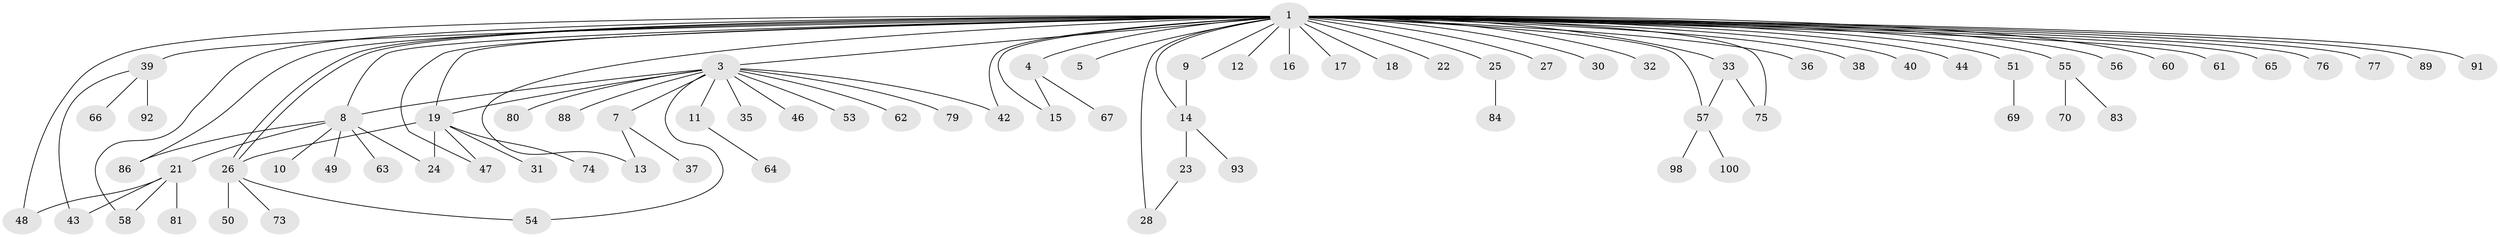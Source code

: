 // original degree distribution, {36: 0.01, 16: 0.01, 12: 0.01, 4: 0.04, 2: 0.24, 6: 0.02, 8: 0.01, 1: 0.54, 3: 0.07, 5: 0.04, 7: 0.01}
// Generated by graph-tools (version 1.1) at 2025/38/02/21/25 10:38:53]
// undirected, 78 vertices, 95 edges
graph export_dot {
graph [start="1"]
  node [color=gray90,style=filled];
  1 [super="+2"];
  3 [super="+6"];
  4 [super="+95"];
  5 [super="+96"];
  7 [super="+59"];
  8 [super="+29"];
  9;
  10;
  11 [super="+41"];
  12;
  13;
  14;
  15 [super="+34"];
  16;
  17;
  18;
  19 [super="+20"];
  21 [super="+72"];
  22;
  23;
  24 [super="+90"];
  25 [super="+45"];
  26 [super="+85"];
  27;
  28 [super="+87"];
  30;
  31;
  32;
  33;
  35;
  36;
  37;
  38 [super="+99"];
  39 [super="+52"];
  40;
  42 [super="+71"];
  43;
  44;
  46;
  47;
  48;
  49;
  50;
  51;
  53;
  54;
  55;
  56;
  57 [super="+68"];
  58;
  60;
  61;
  62;
  63;
  64;
  65;
  66;
  67;
  69;
  70;
  73;
  74;
  75 [super="+78"];
  76;
  77;
  79;
  80 [super="+82"];
  81;
  83 [super="+94"];
  84;
  86;
  88;
  89;
  91;
  92;
  93 [super="+97"];
  98;
  100;
  1 -- 3 [weight=2];
  1 -- 5;
  1 -- 8;
  1 -- 9;
  1 -- 14;
  1 -- 15;
  1 -- 16;
  1 -- 18;
  1 -- 22;
  1 -- 26 [weight=2];
  1 -- 26;
  1 -- 27;
  1 -- 28 [weight=2];
  1 -- 33;
  1 -- 36;
  1 -- 38;
  1 -- 39 [weight=2];
  1 -- 40;
  1 -- 44;
  1 -- 47;
  1 -- 51;
  1 -- 55;
  1 -- 56;
  1 -- 57;
  1 -- 58;
  1 -- 60;
  1 -- 65;
  1 -- 76;
  1 -- 77;
  1 -- 91;
  1 -- 32;
  1 -- 4;
  1 -- 42 [weight=2];
  1 -- 12;
  1 -- 13;
  1 -- 48;
  1 -- 17;
  1 -- 86;
  1 -- 30;
  1 -- 89;
  1 -- 61;
  1 -- 25;
  1 -- 19;
  1 -- 75;
  3 -- 7;
  3 -- 8;
  3 -- 11 [weight=2];
  3 -- 42;
  3 -- 46;
  3 -- 53;
  3 -- 54;
  3 -- 62;
  3 -- 88;
  3 -- 80;
  3 -- 35;
  3 -- 19;
  3 -- 79;
  4 -- 15;
  4 -- 67;
  7 -- 13;
  7 -- 37;
  8 -- 10;
  8 -- 21;
  8 -- 24;
  8 -- 49;
  8 -- 86;
  8 -- 63;
  9 -- 14;
  11 -- 64;
  14 -- 23;
  14 -- 93;
  19 -- 26;
  19 -- 31;
  19 -- 74;
  19 -- 24 [weight=2];
  19 -- 47;
  21 -- 48;
  21 -- 58;
  21 -- 81;
  21 -- 43;
  23 -- 28;
  25 -- 84;
  26 -- 50;
  26 -- 54;
  26 -- 73;
  33 -- 57;
  33 -- 75;
  39 -- 43;
  39 -- 66;
  39 -- 92;
  51 -- 69;
  55 -- 70;
  55 -- 83;
  57 -- 98;
  57 -- 100;
}
